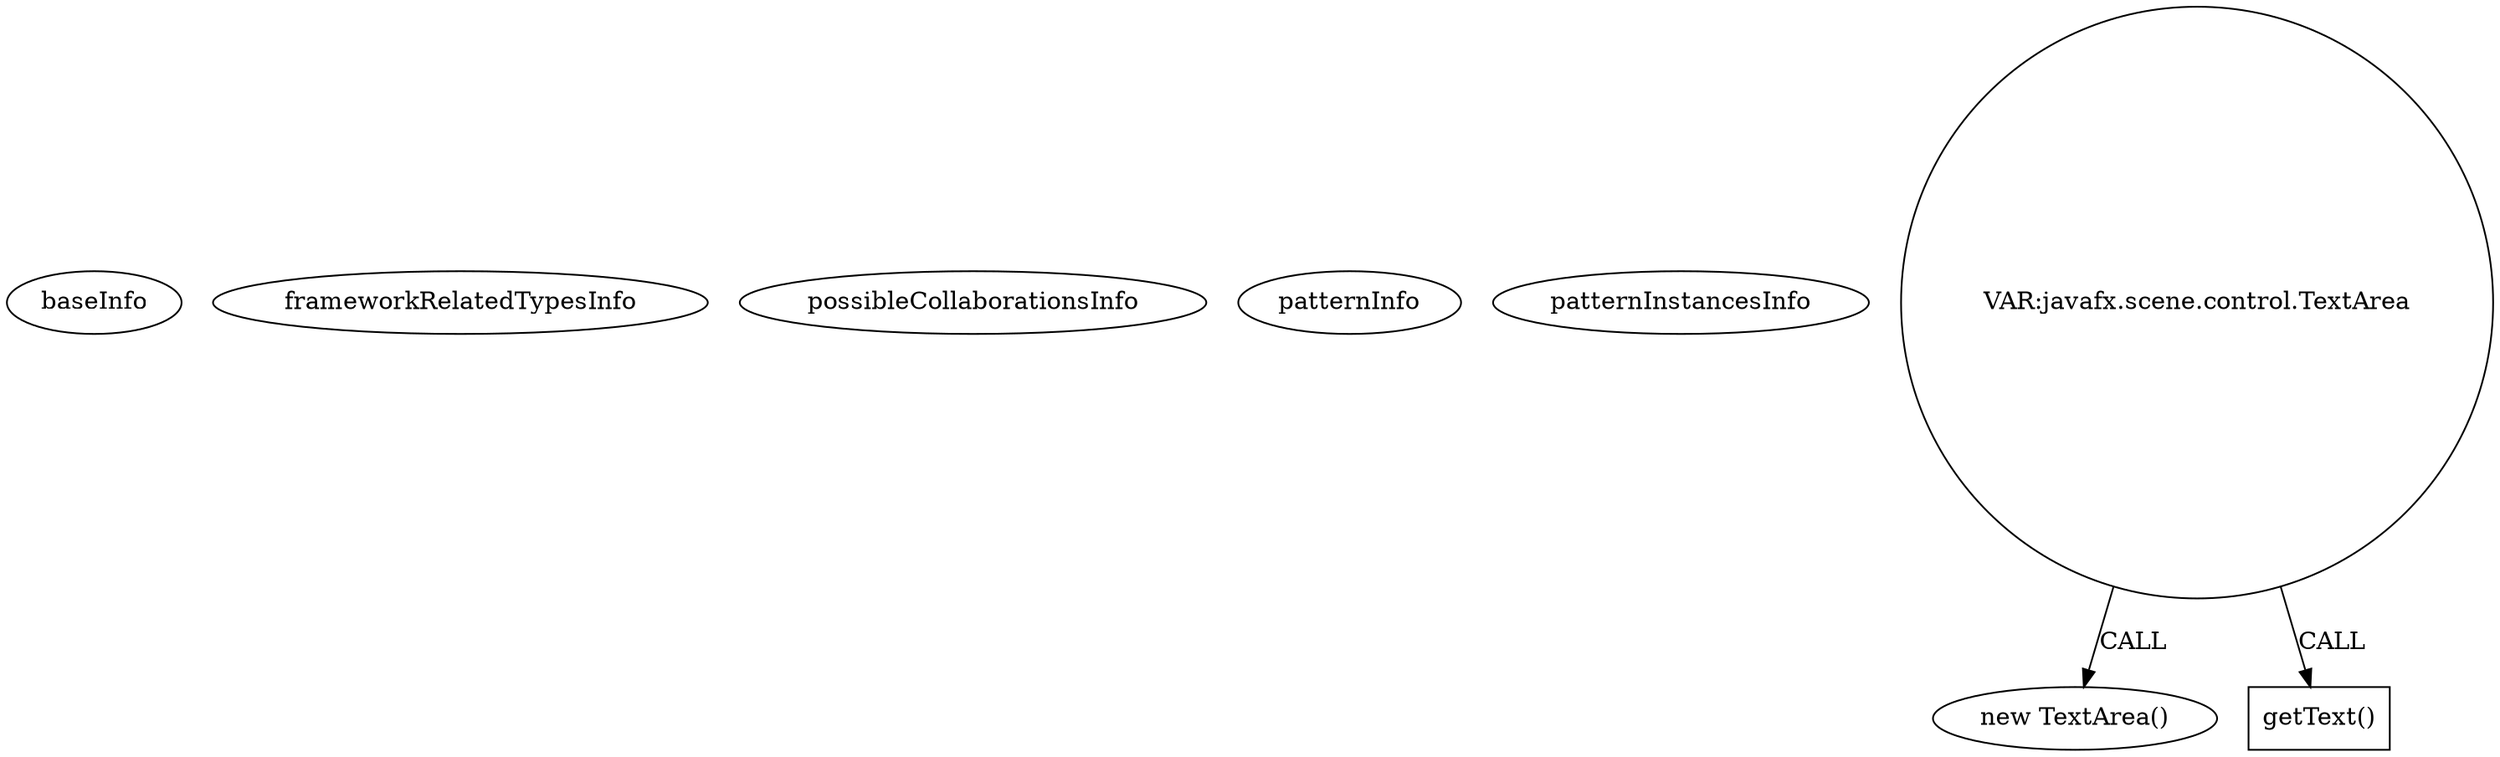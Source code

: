 digraph {
baseInfo[graphId=2082,category="pattern",isAnonymous=false,possibleRelation=false]
frameworkRelatedTypesInfo[]
possibleCollaborationsInfo[]
patternInfo[frequency=2.0,patternRootClient=null]
patternInstancesInfo[0="hcespedes-ScriptureJournal~/hcespedes-ScriptureJournal/ScriptureJournal-master/src/JournalFX.java~JournalFX~2917",1="jasonwr-jhuep_ent_web_dev~/jasonwr-jhuep_ent_web_dev/jhuep_ent_web_dev-master/src/hw10/main/Retail.java~Retail~3269"]
490[label="new TextArea()",vertexType="CONSTRUCTOR_CALL",isFrameworkType=false]
491[label="VAR:javafx.scene.control.TextArea",vertexType="VARIABLE_EXPRESION",isFrameworkType=false,shape=circle]
527[label="getText()",vertexType="INSIDE_CALL",isFrameworkType=false,shape=box]
491->490[label="CALL"]
491->527[label="CALL"]
}
